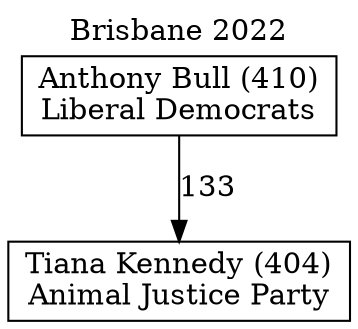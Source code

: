 // House preference flow
digraph "Tiana Kennedy (404)_Brisbane_2022" {
	graph [label="Brisbane 2022" labelloc=t mclimit=10]
	node [shape=box]
	"Tiana Kennedy (404)" [label="Tiana Kennedy (404)
Animal Justice Party"]
	"Anthony Bull (410)" [label="Anthony Bull (410)
Liberal Democrats"]
	"Anthony Bull (410)" -> "Tiana Kennedy (404)" [label=133]
}
